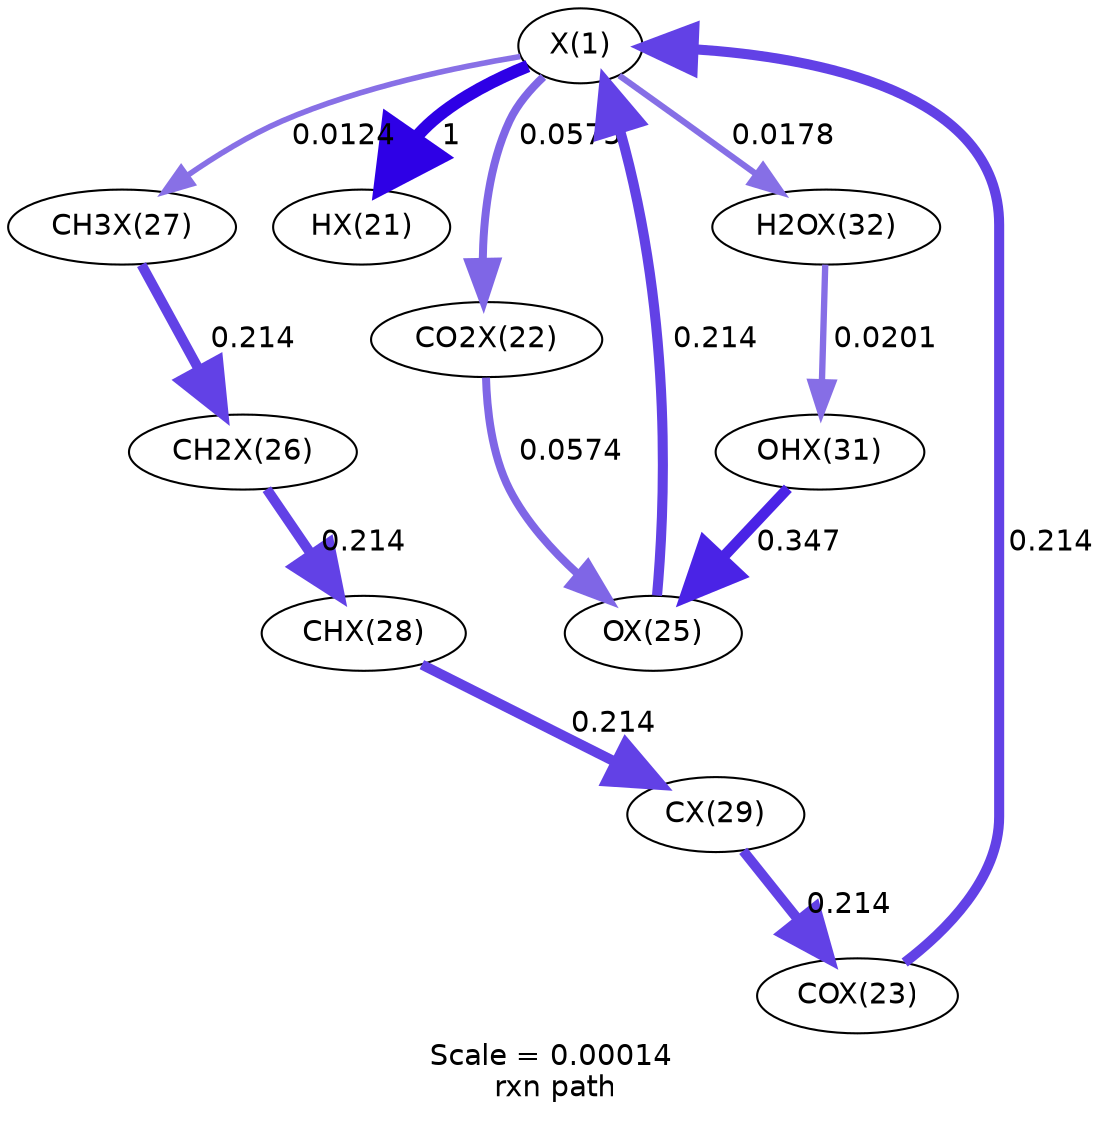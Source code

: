 digraph reaction_paths {
center=1;
s22 -> s24[fontname="Helvetica", penwidth=3.84, arrowsize=1.92, color="0.7, 0.557, 0.9"
, label=" 0.0575"];
s25 -> s22[fontname="Helvetica", penwidth=4.84, arrowsize=2.42, color="0.7, 0.714, 0.9"
, label=" 0.214"];
s27 -> s22[fontname="Helvetica", penwidth=4.84, arrowsize=2.42, color="0.7, 0.714, 0.9"
, label=" 0.214"];
s22 -> s23[fontname="Helvetica", penwidth=6, arrowsize=3, color="0.7, 1.5, 0.9"
, label=" 1"];
s22 -> s29[fontname="Helvetica", penwidth=2.69, arrowsize=1.34, color="0.7, 0.512, 0.9"
, label=" 0.0124"];
s22 -> s34[fontname="Helvetica", penwidth=2.96, arrowsize=1.48, color="0.7, 0.518, 0.9"
, label=" 0.0178"];
s24 -> s27[fontname="Helvetica", penwidth=3.84, arrowsize=1.92, color="0.7, 0.557, 0.9"
, label=" 0.0574"];
s31 -> s25[fontname="Helvetica", penwidth=4.84, arrowsize=2.42, color="0.7, 0.714, 0.9"
, label=" 0.214"];
s33 -> s27[fontname="Helvetica", penwidth=5.2, arrowsize=2.6, color="0.7, 0.847, 0.9"
, label=" 0.347"];
s29 -> s28[fontname="Helvetica", penwidth=4.84, arrowsize=2.42, color="0.7, 0.714, 0.9"
, label=" 0.214"];
s28 -> s30[fontname="Helvetica", penwidth=4.84, arrowsize=2.42, color="0.7, 0.714, 0.9"
, label=" 0.214"];
s30 -> s31[fontname="Helvetica", penwidth=4.84, arrowsize=2.42, color="0.7, 0.714, 0.9"
, label=" 0.214"];
s34 -> s33[fontname="Helvetica", penwidth=3.05, arrowsize=1.52, color="0.7, 0.52, 0.9"
, label=" 0.0201"];
s22 [ fontname="Helvetica", label="X(1)"];
s23 [ fontname="Helvetica", label="HX(21)"];
s24 [ fontname="Helvetica", label="CO2X(22)"];
s25 [ fontname="Helvetica", label="COX(23)"];
s27 [ fontname="Helvetica", label="OX(25)"];
s28 [ fontname="Helvetica", label="CH2X(26)"];
s29 [ fontname="Helvetica", label="CH3X(27)"];
s30 [ fontname="Helvetica", label="CHX(28)"];
s31 [ fontname="Helvetica", label="CX(29)"];
s33 [ fontname="Helvetica", label="OHX(31)"];
s34 [ fontname="Helvetica", label="H2OX(32)"];
 label = "Scale = 0.00014\l rxn path";
 fontname = "Helvetica";
}
